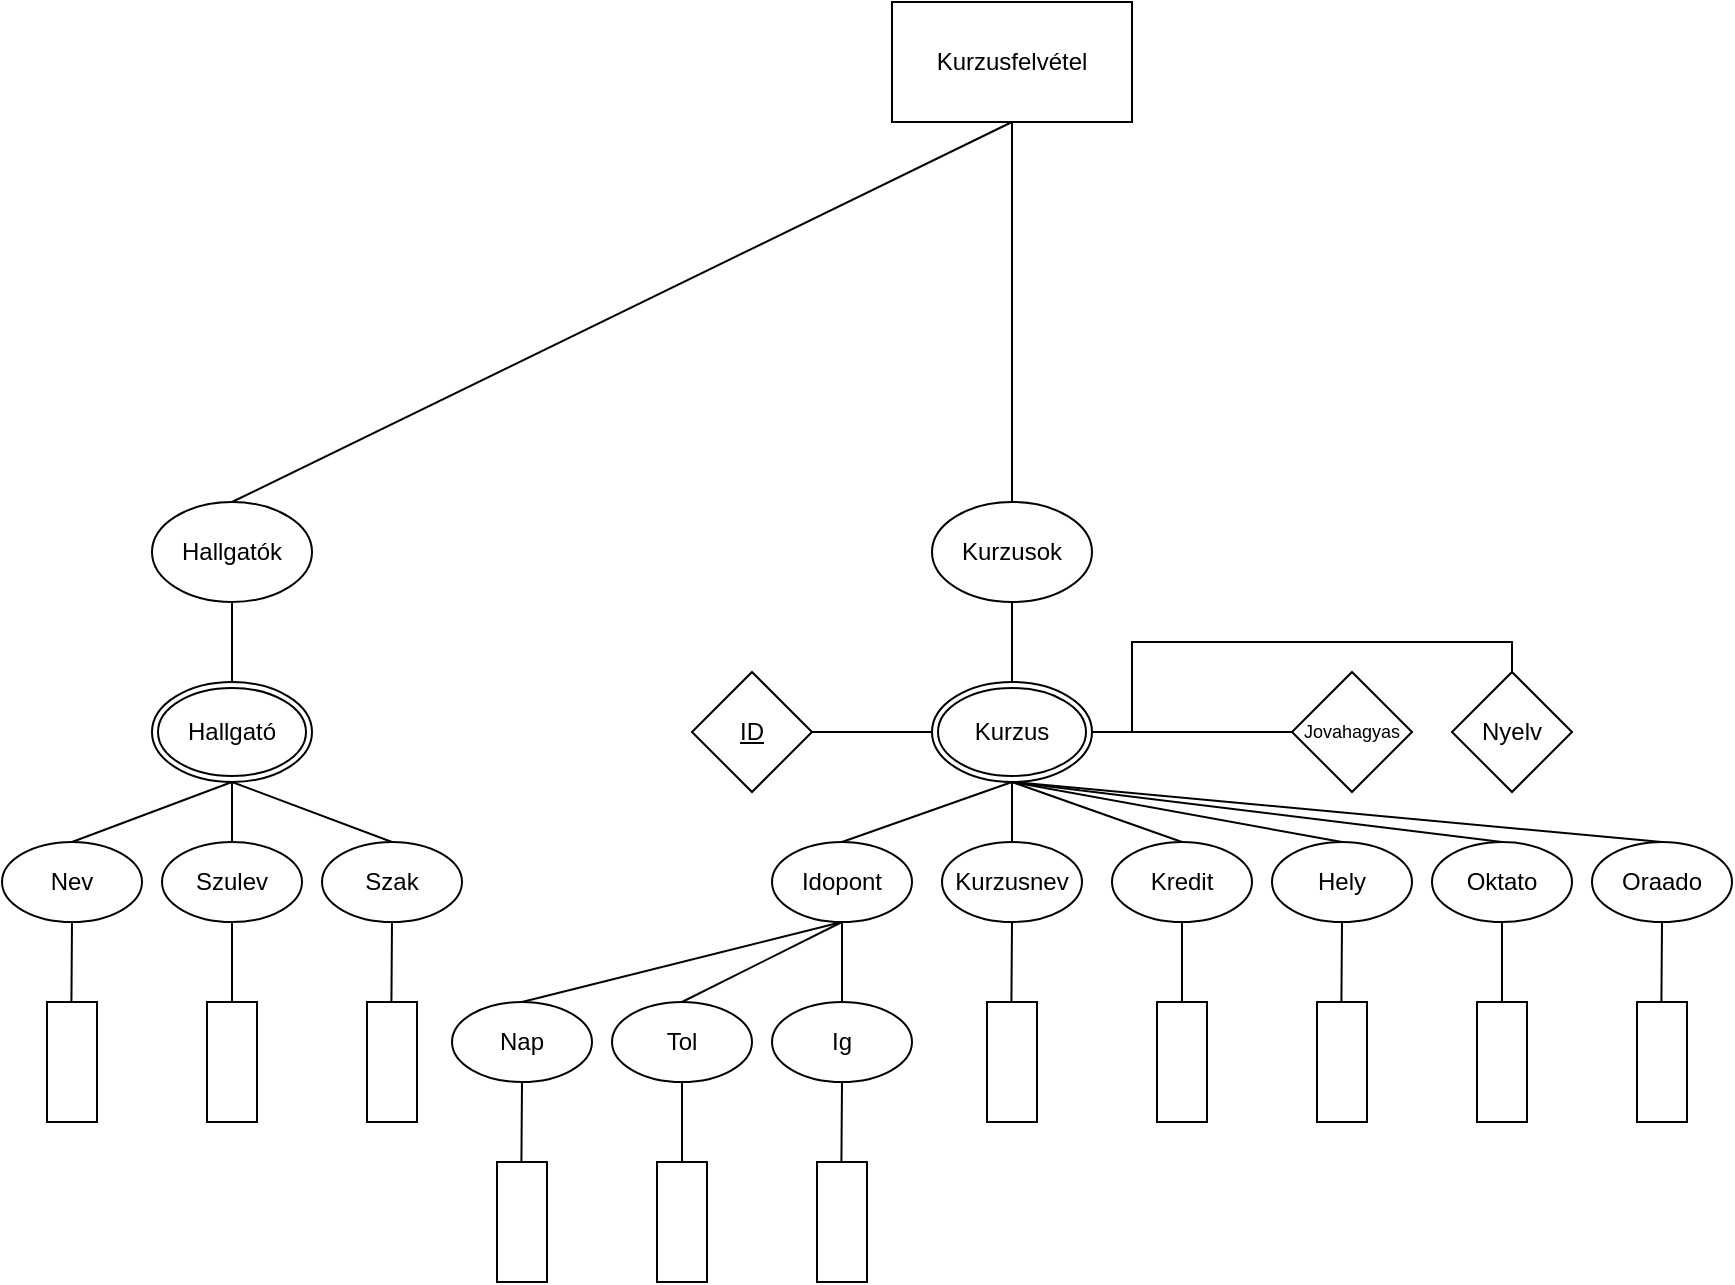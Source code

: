 <mxfile version="24.7.17">
  <diagram name="Page-1" id="HdKT5bAgY00_NY6dDRug">
    <mxGraphModel dx="1816" dy="610" grid="1" gridSize="10" guides="1" tooltips="1" connect="1" arrows="1" fold="1" page="1" pageScale="1" pageWidth="827" pageHeight="1169" math="0" shadow="0">
      <root>
        <mxCell id="0" />
        <mxCell id="1" parent="0" />
        <mxCell id="SV63lLjkzfz7DvjJpx0y-1" value="Kurzusfelvétel" style="rounded=0;whiteSpace=wrap;html=1;" vertex="1" parent="1">
          <mxGeometry x="400" y="100" width="120" height="60" as="geometry" />
        </mxCell>
        <mxCell id="SV63lLjkzfz7DvjJpx0y-7" style="rounded=0;orthogonalLoop=1;jettySize=auto;html=1;exitX=0.5;exitY=0;exitDx=0;exitDy=0;entryX=0.5;entryY=1;entryDx=0;entryDy=0;endArrow=none;endFill=0;" edge="1" parent="1" source="SV63lLjkzfz7DvjJpx0y-3" target="SV63lLjkzfz7DvjJpx0y-1">
          <mxGeometry relative="1" as="geometry" />
        </mxCell>
        <mxCell id="SV63lLjkzfz7DvjJpx0y-3" value="Hallgatók" style="ellipse;whiteSpace=wrap;html=1;align=center;" vertex="1" parent="1">
          <mxGeometry x="30" y="350" width="80" height="50" as="geometry" />
        </mxCell>
        <mxCell id="SV63lLjkzfz7DvjJpx0y-4" value="Hallgató" style="ellipse;shape=doubleEllipse;margin=3;whiteSpace=wrap;html=1;align=center;" vertex="1" parent="1">
          <mxGeometry x="30" y="440" width="80" height="50" as="geometry" />
        </mxCell>
        <mxCell id="SV63lLjkzfz7DvjJpx0y-5" value="Kurzusok" style="ellipse;whiteSpace=wrap;html=1;align=center;" vertex="1" parent="1">
          <mxGeometry x="420" y="350" width="80" height="50" as="geometry" />
        </mxCell>
        <mxCell id="SV63lLjkzfz7DvjJpx0y-6" value="Kurzus" style="ellipse;shape=doubleEllipse;margin=3;whiteSpace=wrap;html=1;align=center;" vertex="1" parent="1">
          <mxGeometry x="420" y="440" width="80" height="50" as="geometry" />
        </mxCell>
        <mxCell id="SV63lLjkzfz7DvjJpx0y-8" style="rounded=0;orthogonalLoop=1;jettySize=auto;html=1;exitX=0.5;exitY=0;exitDx=0;exitDy=0;entryX=0.5;entryY=1;entryDx=0;entryDy=0;endArrow=none;endFill=0;" edge="1" parent="1" source="SV63lLjkzfz7DvjJpx0y-5" target="SV63lLjkzfz7DvjJpx0y-1">
          <mxGeometry relative="1" as="geometry">
            <mxPoint x="150" y="360" as="sourcePoint" />
            <mxPoint x="470" y="170" as="targetPoint" />
          </mxGeometry>
        </mxCell>
        <mxCell id="SV63lLjkzfz7DvjJpx0y-9" style="rounded=0;orthogonalLoop=1;jettySize=auto;html=1;exitX=0.5;exitY=1;exitDx=0;exitDy=0;entryX=0.5;entryY=0;entryDx=0;entryDy=0;endArrow=none;endFill=0;" edge="1" parent="1" source="SV63lLjkzfz7DvjJpx0y-5" target="SV63lLjkzfz7DvjJpx0y-6">
          <mxGeometry relative="1" as="geometry">
            <mxPoint x="470" y="360" as="sourcePoint" />
            <mxPoint x="470" y="170" as="targetPoint" />
          </mxGeometry>
        </mxCell>
        <mxCell id="SV63lLjkzfz7DvjJpx0y-10" style="rounded=0;orthogonalLoop=1;jettySize=auto;html=1;exitX=0.5;exitY=1;exitDx=0;exitDy=0;entryX=0.5;entryY=0;entryDx=0;entryDy=0;endArrow=none;endFill=0;" edge="1" parent="1" source="SV63lLjkzfz7DvjJpx0y-3" target="SV63lLjkzfz7DvjJpx0y-4">
          <mxGeometry relative="1" as="geometry">
            <mxPoint x="400" y="410" as="sourcePoint" />
            <mxPoint x="400" y="450" as="targetPoint" />
          </mxGeometry>
        </mxCell>
        <mxCell id="SV63lLjkzfz7DvjJpx0y-11" value="Idopont" style="ellipse;whiteSpace=wrap;html=1;align=center;" vertex="1" parent="1">
          <mxGeometry x="340" y="520" width="70" height="40" as="geometry" />
        </mxCell>
        <mxCell id="SV63lLjkzfz7DvjJpx0y-13" value="Kurzusnev" style="ellipse;whiteSpace=wrap;html=1;align=center;" vertex="1" parent="1">
          <mxGeometry x="425" y="520" width="70" height="40" as="geometry" />
        </mxCell>
        <mxCell id="SV63lLjkzfz7DvjJpx0y-14" value="Kredit" style="ellipse;whiteSpace=wrap;html=1;align=center;" vertex="1" parent="1">
          <mxGeometry x="510" y="520" width="70" height="40" as="geometry" />
        </mxCell>
        <mxCell id="SV63lLjkzfz7DvjJpx0y-15" value="Hely" style="ellipse;whiteSpace=wrap;html=1;align=center;" vertex="1" parent="1">
          <mxGeometry x="590" y="520" width="70" height="40" as="geometry" />
        </mxCell>
        <mxCell id="SV63lLjkzfz7DvjJpx0y-16" value="Oktato" style="ellipse;whiteSpace=wrap;html=1;align=center;" vertex="1" parent="1">
          <mxGeometry x="670" y="520" width="70" height="40" as="geometry" />
        </mxCell>
        <mxCell id="SV63lLjkzfz7DvjJpx0y-17" value="Nap" style="ellipse;whiteSpace=wrap;html=1;align=center;" vertex="1" parent="1">
          <mxGeometry x="180" y="600" width="70" height="40" as="geometry" />
        </mxCell>
        <mxCell id="SV63lLjkzfz7DvjJpx0y-18" value="Tol" style="ellipse;whiteSpace=wrap;html=1;align=center;" vertex="1" parent="1">
          <mxGeometry x="260" y="600" width="70" height="40" as="geometry" />
        </mxCell>
        <mxCell id="SV63lLjkzfz7DvjJpx0y-19" value="Ig" style="ellipse;whiteSpace=wrap;html=1;align=center;" vertex="1" parent="1">
          <mxGeometry x="340" y="600" width="70" height="40" as="geometry" />
        </mxCell>
        <mxCell id="SV63lLjkzfz7DvjJpx0y-20" value="Oraado" style="ellipse;whiteSpace=wrap;html=1;align=center;" vertex="1" parent="1">
          <mxGeometry x="750" y="520" width="70" height="40" as="geometry" />
        </mxCell>
        <mxCell id="SV63lLjkzfz7DvjJpx0y-21" style="rounded=0;orthogonalLoop=1;jettySize=auto;html=1;exitX=0.5;exitY=1;exitDx=0;exitDy=0;entryX=0.5;entryY=0;entryDx=0;entryDy=0;endArrow=none;endFill=0;" edge="1" parent="1" source="SV63lLjkzfz7DvjJpx0y-6" target="SV63lLjkzfz7DvjJpx0y-13">
          <mxGeometry relative="1" as="geometry">
            <mxPoint x="470" y="410" as="sourcePoint" />
            <mxPoint x="470" y="450" as="targetPoint" />
          </mxGeometry>
        </mxCell>
        <mxCell id="SV63lLjkzfz7DvjJpx0y-22" style="rounded=0;orthogonalLoop=1;jettySize=auto;html=1;exitX=0.5;exitY=1;exitDx=0;exitDy=0;entryX=0.5;entryY=0;entryDx=0;entryDy=0;endArrow=none;endFill=0;" edge="1" parent="1" source="SV63lLjkzfz7DvjJpx0y-11" target="SV63lLjkzfz7DvjJpx0y-19">
          <mxGeometry relative="1" as="geometry">
            <mxPoint x="470" y="500" as="sourcePoint" />
            <mxPoint x="470" y="530" as="targetPoint" />
          </mxGeometry>
        </mxCell>
        <mxCell id="SV63lLjkzfz7DvjJpx0y-23" style="rounded=0;orthogonalLoop=1;jettySize=auto;html=1;exitX=0.5;exitY=1;exitDx=0;exitDy=0;entryX=0.5;entryY=0;entryDx=0;entryDy=0;endArrow=none;endFill=0;" edge="1" parent="1" source="SV63lLjkzfz7DvjJpx0y-6" target="SV63lLjkzfz7DvjJpx0y-11">
          <mxGeometry relative="1" as="geometry">
            <mxPoint x="480" y="510" as="sourcePoint" />
            <mxPoint x="480" y="540" as="targetPoint" />
          </mxGeometry>
        </mxCell>
        <mxCell id="SV63lLjkzfz7DvjJpx0y-24" style="rounded=0;orthogonalLoop=1;jettySize=auto;html=1;exitX=0.5;exitY=1;exitDx=0;exitDy=0;entryX=0.5;entryY=0;entryDx=0;entryDy=0;endArrow=none;endFill=0;" edge="1" parent="1" source="SV63lLjkzfz7DvjJpx0y-6" target="SV63lLjkzfz7DvjJpx0y-14">
          <mxGeometry relative="1" as="geometry">
            <mxPoint x="490" y="520" as="sourcePoint" />
            <mxPoint x="490" y="550" as="targetPoint" />
          </mxGeometry>
        </mxCell>
        <mxCell id="SV63lLjkzfz7DvjJpx0y-25" style="rounded=0;orthogonalLoop=1;jettySize=auto;html=1;exitX=0.5;exitY=1;exitDx=0;exitDy=0;entryX=0.5;entryY=0;entryDx=0;entryDy=0;endArrow=none;endFill=0;" edge="1" parent="1" source="SV63lLjkzfz7DvjJpx0y-6" target="SV63lLjkzfz7DvjJpx0y-15">
          <mxGeometry relative="1" as="geometry">
            <mxPoint x="500" y="530" as="sourcePoint" />
            <mxPoint x="500" y="560" as="targetPoint" />
          </mxGeometry>
        </mxCell>
        <mxCell id="SV63lLjkzfz7DvjJpx0y-26" style="rounded=0;orthogonalLoop=1;jettySize=auto;html=1;exitX=0.5;exitY=0;exitDx=0;exitDy=0;entryX=0.5;entryY=1;entryDx=0;entryDy=0;endArrow=none;endFill=0;" edge="1" parent="1" source="SV63lLjkzfz7DvjJpx0y-16" target="SV63lLjkzfz7DvjJpx0y-6">
          <mxGeometry relative="1" as="geometry">
            <mxPoint x="510" y="540" as="sourcePoint" />
            <mxPoint x="510" y="570" as="targetPoint" />
          </mxGeometry>
        </mxCell>
        <mxCell id="SV63lLjkzfz7DvjJpx0y-27" style="rounded=0;orthogonalLoop=1;jettySize=auto;html=1;exitX=0.5;exitY=0;exitDx=0;exitDy=0;entryX=0.5;entryY=1;entryDx=0;entryDy=0;endArrow=none;endFill=0;" edge="1" parent="1" source="SV63lLjkzfz7DvjJpx0y-20" target="SV63lLjkzfz7DvjJpx0y-6">
          <mxGeometry relative="1" as="geometry">
            <mxPoint x="520" y="550" as="sourcePoint" />
            <mxPoint x="520" y="580" as="targetPoint" />
          </mxGeometry>
        </mxCell>
        <mxCell id="SV63lLjkzfz7DvjJpx0y-28" style="rounded=0;orthogonalLoop=1;jettySize=auto;html=1;exitX=0.5;exitY=0;exitDx=0;exitDy=0;entryX=0.5;entryY=1;entryDx=0;entryDy=0;endArrow=none;endFill=0;" edge="1" parent="1" source="SV63lLjkzfz7DvjJpx0y-17" target="SV63lLjkzfz7DvjJpx0y-11">
          <mxGeometry relative="1" as="geometry">
            <mxPoint x="385" y="570" as="sourcePoint" />
            <mxPoint x="385" y="610" as="targetPoint" />
          </mxGeometry>
        </mxCell>
        <mxCell id="SV63lLjkzfz7DvjJpx0y-29" style="rounded=0;orthogonalLoop=1;jettySize=auto;html=1;exitX=0.5;exitY=0;exitDx=0;exitDy=0;entryX=0.5;entryY=1;entryDx=0;entryDy=0;endArrow=none;endFill=0;" edge="1" parent="1" source="SV63lLjkzfz7DvjJpx0y-18" target="SV63lLjkzfz7DvjJpx0y-11">
          <mxGeometry relative="1" as="geometry">
            <mxPoint x="395" y="580" as="sourcePoint" />
            <mxPoint x="395" y="620" as="targetPoint" />
          </mxGeometry>
        </mxCell>
        <mxCell id="SV63lLjkzfz7DvjJpx0y-30" style="rounded=0;orthogonalLoop=1;jettySize=auto;html=1;exitX=0.5;exitY=1;exitDx=0;exitDy=0;entryX=0.5;entryY=0;entryDx=0;entryDy=0;endArrow=none;endFill=0;" edge="1" parent="1" source="SV63lLjkzfz7DvjJpx0y-17">
          <mxGeometry relative="1" as="geometry">
            <mxPoint x="214.71" y="640" as="sourcePoint" />
            <mxPoint x="214.71" y="680" as="targetPoint" />
          </mxGeometry>
        </mxCell>
        <mxCell id="SV63lLjkzfz7DvjJpx0y-31" value="" style="rounded=0;whiteSpace=wrap;html=1;" vertex="1" parent="1">
          <mxGeometry x="202.5" y="680" width="25" height="60" as="geometry" />
        </mxCell>
        <mxCell id="SV63lLjkzfz7DvjJpx0y-32" style="rounded=0;orthogonalLoop=1;jettySize=auto;html=1;exitX=0.5;exitY=1;exitDx=0;exitDy=0;entryX=0.5;entryY=0;entryDx=0;entryDy=0;endArrow=none;endFill=0;" edge="1" parent="1" target="SV63lLjkzfz7DvjJpx0y-33">
          <mxGeometry relative="1" as="geometry">
            <mxPoint x="295" y="640" as="sourcePoint" />
            <mxPoint x="294.71" y="680" as="targetPoint" />
          </mxGeometry>
        </mxCell>
        <mxCell id="SV63lLjkzfz7DvjJpx0y-33" value="" style="rounded=0;whiteSpace=wrap;html=1;" vertex="1" parent="1">
          <mxGeometry x="282.5" y="680" width="25" height="60" as="geometry" />
        </mxCell>
        <mxCell id="SV63lLjkzfz7DvjJpx0y-34" style="rounded=0;orthogonalLoop=1;jettySize=auto;html=1;exitX=0.5;exitY=1;exitDx=0;exitDy=0;entryX=0.5;entryY=0;entryDx=0;entryDy=0;endArrow=none;endFill=0;" edge="1" parent="1">
          <mxGeometry relative="1" as="geometry">
            <mxPoint x="375" y="640" as="sourcePoint" />
            <mxPoint x="374.71" y="680" as="targetPoint" />
          </mxGeometry>
        </mxCell>
        <mxCell id="SV63lLjkzfz7DvjJpx0y-35" value="" style="rounded=0;whiteSpace=wrap;html=1;" vertex="1" parent="1">
          <mxGeometry x="362.5" y="680" width="25" height="60" as="geometry" />
        </mxCell>
        <mxCell id="SV63lLjkzfz7DvjJpx0y-36" style="rounded=0;orthogonalLoop=1;jettySize=auto;html=1;exitX=0.5;exitY=1;exitDx=0;exitDy=0;entryX=0.5;entryY=0;entryDx=0;entryDy=0;endArrow=none;endFill=0;" edge="1" parent="1">
          <mxGeometry relative="1" as="geometry">
            <mxPoint x="460" y="560" as="sourcePoint" />
            <mxPoint x="459.71" y="600" as="targetPoint" />
          </mxGeometry>
        </mxCell>
        <mxCell id="SV63lLjkzfz7DvjJpx0y-37" value="" style="rounded=0;whiteSpace=wrap;html=1;" vertex="1" parent="1">
          <mxGeometry x="447.5" y="600" width="25" height="60" as="geometry" />
        </mxCell>
        <mxCell id="SV63lLjkzfz7DvjJpx0y-38" style="rounded=0;orthogonalLoop=1;jettySize=auto;html=1;exitX=0.5;exitY=1;exitDx=0;exitDy=0;entryX=0.5;entryY=0;entryDx=0;entryDy=0;endArrow=none;endFill=0;" edge="1" parent="1" target="SV63lLjkzfz7DvjJpx0y-39">
          <mxGeometry relative="1" as="geometry">
            <mxPoint x="545" y="560" as="sourcePoint" />
            <mxPoint x="544.71" y="600" as="targetPoint" />
          </mxGeometry>
        </mxCell>
        <mxCell id="SV63lLjkzfz7DvjJpx0y-39" value="" style="rounded=0;whiteSpace=wrap;html=1;" vertex="1" parent="1">
          <mxGeometry x="532.5" y="600" width="25" height="60" as="geometry" />
        </mxCell>
        <mxCell id="SV63lLjkzfz7DvjJpx0y-40" style="rounded=0;orthogonalLoop=1;jettySize=auto;html=1;exitX=0.5;exitY=1;exitDx=0;exitDy=0;entryX=0.5;entryY=0;entryDx=0;entryDy=0;endArrow=none;endFill=0;" edge="1" parent="1">
          <mxGeometry relative="1" as="geometry">
            <mxPoint x="625" y="560" as="sourcePoint" />
            <mxPoint x="624.71" y="600" as="targetPoint" />
          </mxGeometry>
        </mxCell>
        <mxCell id="SV63lLjkzfz7DvjJpx0y-41" value="" style="rounded=0;whiteSpace=wrap;html=1;" vertex="1" parent="1">
          <mxGeometry x="612.5" y="600" width="25" height="60" as="geometry" />
        </mxCell>
        <mxCell id="SV63lLjkzfz7DvjJpx0y-42" style="rounded=0;orthogonalLoop=1;jettySize=auto;html=1;exitX=0.5;exitY=1;exitDx=0;exitDy=0;entryX=0.5;entryY=0;entryDx=0;entryDy=0;endArrow=none;endFill=0;" edge="1" parent="1" target="SV63lLjkzfz7DvjJpx0y-43">
          <mxGeometry relative="1" as="geometry">
            <mxPoint x="705" y="560" as="sourcePoint" />
            <mxPoint x="704.71" y="600" as="targetPoint" />
          </mxGeometry>
        </mxCell>
        <mxCell id="SV63lLjkzfz7DvjJpx0y-43" value="" style="rounded=0;whiteSpace=wrap;html=1;" vertex="1" parent="1">
          <mxGeometry x="692.5" y="600" width="25" height="60" as="geometry" />
        </mxCell>
        <mxCell id="SV63lLjkzfz7DvjJpx0y-44" style="rounded=0;orthogonalLoop=1;jettySize=auto;html=1;exitX=0.5;exitY=1;exitDx=0;exitDy=0;entryX=0.5;entryY=0;entryDx=0;entryDy=0;endArrow=none;endFill=0;" edge="1" parent="1">
          <mxGeometry relative="1" as="geometry">
            <mxPoint x="785" y="560" as="sourcePoint" />
            <mxPoint x="784.71" y="600" as="targetPoint" />
          </mxGeometry>
        </mxCell>
        <mxCell id="SV63lLjkzfz7DvjJpx0y-45" value="" style="rounded=0;whiteSpace=wrap;html=1;" vertex="1" parent="1">
          <mxGeometry x="772.5" y="600" width="25" height="60" as="geometry" />
        </mxCell>
        <mxCell id="SV63lLjkzfz7DvjJpx0y-46" value="Nev" style="ellipse;whiteSpace=wrap;html=1;align=center;" vertex="1" parent="1">
          <mxGeometry x="-45" y="520" width="70" height="40" as="geometry" />
        </mxCell>
        <mxCell id="SV63lLjkzfz7DvjJpx0y-47" value="Szulev" style="ellipse;whiteSpace=wrap;html=1;align=center;" vertex="1" parent="1">
          <mxGeometry x="35" y="520" width="70" height="40" as="geometry" />
        </mxCell>
        <mxCell id="SV63lLjkzfz7DvjJpx0y-48" value="Szak" style="ellipse;whiteSpace=wrap;html=1;align=center;" vertex="1" parent="1">
          <mxGeometry x="115" y="520" width="70" height="40" as="geometry" />
        </mxCell>
        <mxCell id="SV63lLjkzfz7DvjJpx0y-49" style="rounded=0;orthogonalLoop=1;jettySize=auto;html=1;exitX=0.5;exitY=1;exitDx=0;exitDy=0;entryX=0.5;entryY=0;entryDx=0;entryDy=0;endArrow=none;endFill=0;" edge="1" parent="1" target="SV63lLjkzfz7DvjJpx0y-48" source="SV63lLjkzfz7DvjJpx0y-4">
          <mxGeometry relative="1" as="geometry">
            <mxPoint x="150" y="480" as="sourcePoint" />
            <mxPoint x="245" y="450" as="targetPoint" />
          </mxGeometry>
        </mxCell>
        <mxCell id="SV63lLjkzfz7DvjJpx0y-50" style="rounded=0;orthogonalLoop=1;jettySize=auto;html=1;exitX=0.5;exitY=0;exitDx=0;exitDy=0;entryX=0.5;entryY=1;entryDx=0;entryDy=0;endArrow=none;endFill=0;" edge="1" parent="1" source="SV63lLjkzfz7DvjJpx0y-46" target="SV63lLjkzfz7DvjJpx0y-4">
          <mxGeometry relative="1" as="geometry">
            <mxPoint x="160" y="490" as="sourcePoint" />
            <mxPoint x="150" y="480" as="targetPoint" />
          </mxGeometry>
        </mxCell>
        <mxCell id="SV63lLjkzfz7DvjJpx0y-51" style="rounded=0;orthogonalLoop=1;jettySize=auto;html=1;exitX=0.5;exitY=0;exitDx=0;exitDy=0;entryX=0.5;entryY=1;entryDx=0;entryDy=0;endArrow=none;endFill=0;" edge="1" parent="1" source="SV63lLjkzfz7DvjJpx0y-47" target="SV63lLjkzfz7DvjJpx0y-4">
          <mxGeometry relative="1" as="geometry">
            <mxPoint x="170" y="500" as="sourcePoint" />
            <mxPoint x="150" y="480" as="targetPoint" />
          </mxGeometry>
        </mxCell>
        <mxCell id="SV63lLjkzfz7DvjJpx0y-52" style="rounded=0;orthogonalLoop=1;jettySize=auto;html=1;exitX=0.5;exitY=1;exitDx=0;exitDy=0;entryX=0.5;entryY=0;entryDx=0;entryDy=0;endArrow=none;endFill=0;" edge="1" parent="1" source="SV63lLjkzfz7DvjJpx0y-46">
          <mxGeometry relative="1" as="geometry">
            <mxPoint x="-10.29" y="560" as="sourcePoint" />
            <mxPoint x="-10.29" y="600" as="targetPoint" />
          </mxGeometry>
        </mxCell>
        <mxCell id="SV63lLjkzfz7DvjJpx0y-53" value="" style="rounded=0;whiteSpace=wrap;html=1;" vertex="1" parent="1">
          <mxGeometry x="-22.5" y="600" width="25" height="60" as="geometry" />
        </mxCell>
        <mxCell id="SV63lLjkzfz7DvjJpx0y-54" style="rounded=0;orthogonalLoop=1;jettySize=auto;html=1;exitX=0.5;exitY=1;exitDx=0;exitDy=0;entryX=0.5;entryY=0;entryDx=0;entryDy=0;endArrow=none;endFill=0;" edge="1" parent="1" target="SV63lLjkzfz7DvjJpx0y-55">
          <mxGeometry relative="1" as="geometry">
            <mxPoint x="70" y="560" as="sourcePoint" />
            <mxPoint x="69.71" y="600" as="targetPoint" />
          </mxGeometry>
        </mxCell>
        <mxCell id="SV63lLjkzfz7DvjJpx0y-55" value="" style="rounded=0;whiteSpace=wrap;html=1;" vertex="1" parent="1">
          <mxGeometry x="57.5" y="600" width="25" height="60" as="geometry" />
        </mxCell>
        <mxCell id="SV63lLjkzfz7DvjJpx0y-56" style="rounded=0;orthogonalLoop=1;jettySize=auto;html=1;exitX=0.5;exitY=1;exitDx=0;exitDy=0;entryX=0.5;entryY=0;entryDx=0;entryDy=0;endArrow=none;endFill=0;" edge="1" parent="1">
          <mxGeometry relative="1" as="geometry">
            <mxPoint x="150" y="560" as="sourcePoint" />
            <mxPoint x="149.71" y="600" as="targetPoint" />
          </mxGeometry>
        </mxCell>
        <mxCell id="SV63lLjkzfz7DvjJpx0y-57" value="" style="rounded=0;whiteSpace=wrap;html=1;" vertex="1" parent="1">
          <mxGeometry x="137.5" y="600" width="25" height="60" as="geometry" />
        </mxCell>
        <mxCell id="SV63lLjkzfz7DvjJpx0y-58" value="ID" style="rhombus;whiteSpace=wrap;html=1;fontStyle=4" vertex="1" parent="1">
          <mxGeometry x="300" y="435" width="60" height="60" as="geometry" />
        </mxCell>
        <mxCell id="SV63lLjkzfz7DvjJpx0y-59" style="rounded=0;orthogonalLoop=1;jettySize=auto;html=1;exitX=1;exitY=0.5;exitDx=0;exitDy=0;entryX=0;entryY=0.5;entryDx=0;entryDy=0;endArrow=none;endFill=0;" edge="1" parent="1" source="SV63lLjkzfz7DvjJpx0y-58" target="SV63lLjkzfz7DvjJpx0y-6">
          <mxGeometry relative="1" as="geometry">
            <mxPoint x="470" y="500" as="sourcePoint" />
            <mxPoint x="420" y="465" as="targetPoint" />
          </mxGeometry>
        </mxCell>
        <mxCell id="SV63lLjkzfz7DvjJpx0y-60" value="Jovahagyas" style="rhombus;whiteSpace=wrap;html=1;fontSize=9;" vertex="1" parent="1">
          <mxGeometry x="600" y="435" width="60" height="60" as="geometry" />
        </mxCell>
        <mxCell id="SV63lLjkzfz7DvjJpx0y-61" style="rounded=0;orthogonalLoop=1;jettySize=auto;html=1;entryX=1;entryY=0.5;entryDx=0;entryDy=0;endArrow=none;endFill=0;exitX=0;exitY=0.5;exitDx=0;exitDy=0;" edge="1" parent="1" source="SV63lLjkzfz7DvjJpx0y-60" target="SV63lLjkzfz7DvjJpx0y-6">
          <mxGeometry relative="1" as="geometry">
            <mxPoint x="600" y="460" as="sourcePoint" />
            <mxPoint x="430" y="385" as="targetPoint" />
          </mxGeometry>
        </mxCell>
        <mxCell id="SV63lLjkzfz7DvjJpx0y-64" style="edgeStyle=orthogonalEdgeStyle;rounded=0;orthogonalLoop=1;jettySize=auto;html=1;entryX=1;entryY=0.5;entryDx=0;entryDy=0;endArrow=none;endFill=0;" edge="1" parent="1" source="SV63lLjkzfz7DvjJpx0y-62" target="SV63lLjkzfz7DvjJpx0y-6">
          <mxGeometry relative="1" as="geometry">
            <Array as="points">
              <mxPoint x="710" y="420" />
              <mxPoint x="520" y="420" />
              <mxPoint x="520" y="465" />
            </Array>
          </mxGeometry>
        </mxCell>
        <mxCell id="SV63lLjkzfz7DvjJpx0y-62" value="Nyelv" style="rhombus;whiteSpace=wrap;html=1;" vertex="1" parent="1">
          <mxGeometry x="680" y="435" width="60" height="60" as="geometry" />
        </mxCell>
      </root>
    </mxGraphModel>
  </diagram>
</mxfile>
